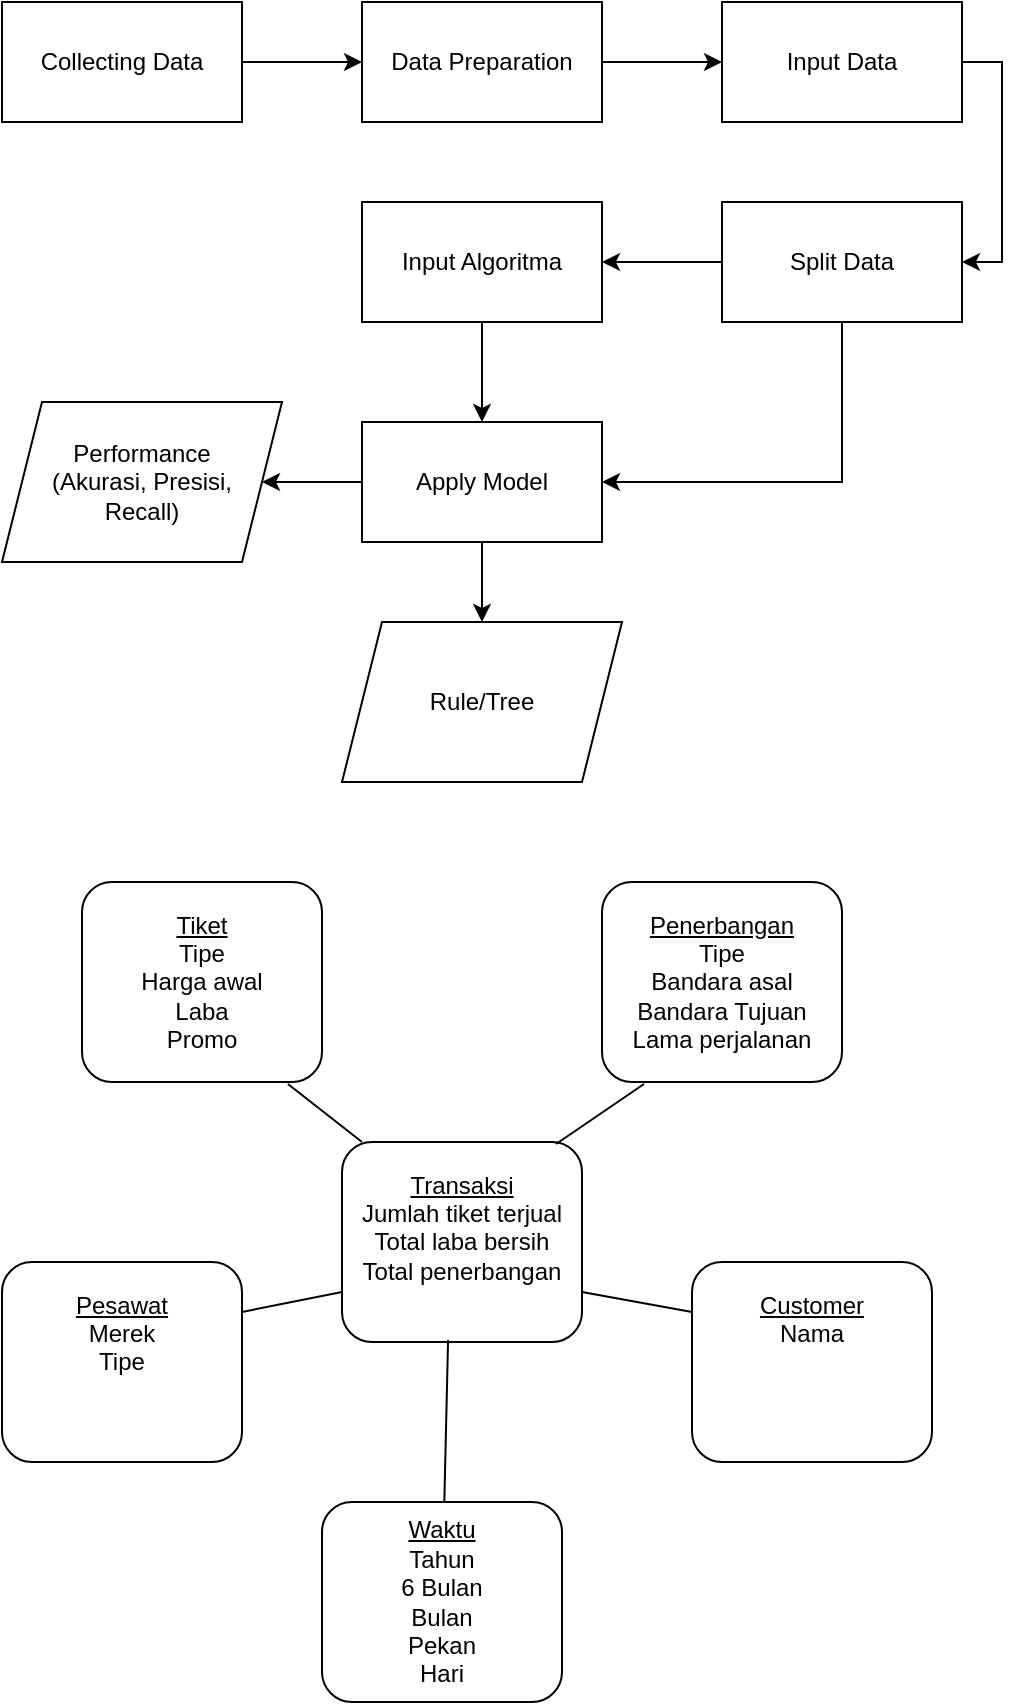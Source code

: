 <mxfile version="14.4.3" type="github" pages="2">
  <diagram id="sJgbd-iAYGsQBNkRijBH" name="Page-1">
    <mxGraphModel dx="1022" dy="443" grid="1" gridSize="10" guides="1" tooltips="1" connect="1" arrows="1" fold="1" page="1" pageScale="1" pageWidth="850" pageHeight="1100" math="0" shadow="0">
      <root>
        <mxCell id="0" />
        <mxCell id="1" parent="0" />
        <mxCell id="SDaMagI271Z8k1Mqg9YS-8" value="" style="edgeStyle=orthogonalEdgeStyle;rounded=0;orthogonalLoop=1;jettySize=auto;html=1;" parent="1" source="SDaMagI271Z8k1Mqg9YS-1" target="SDaMagI271Z8k1Mqg9YS-2" edge="1">
          <mxGeometry relative="1" as="geometry" />
        </mxCell>
        <mxCell id="SDaMagI271Z8k1Mqg9YS-1" value="Collecting Data" style="rounded=0;whiteSpace=wrap;html=1;" parent="1" vertex="1">
          <mxGeometry x="80" y="110" width="120" height="60" as="geometry" />
        </mxCell>
        <mxCell id="SDaMagI271Z8k1Mqg9YS-9" value="" style="edgeStyle=orthogonalEdgeStyle;rounded=0;orthogonalLoop=1;jettySize=auto;html=1;" parent="1" source="SDaMagI271Z8k1Mqg9YS-2" target="SDaMagI271Z8k1Mqg9YS-6" edge="1">
          <mxGeometry relative="1" as="geometry" />
        </mxCell>
        <mxCell id="SDaMagI271Z8k1Mqg9YS-2" value="Data Preparation" style="rounded=0;whiteSpace=wrap;html=1;" parent="1" vertex="1">
          <mxGeometry x="260" y="110" width="120" height="60" as="geometry" />
        </mxCell>
        <mxCell id="SDaMagI271Z8k1Mqg9YS-12" value="" style="edgeStyle=orthogonalEdgeStyle;rounded=0;orthogonalLoop=1;jettySize=auto;html=1;" parent="1" source="SDaMagI271Z8k1Mqg9YS-3" target="SDaMagI271Z8k1Mqg9YS-4" edge="1">
          <mxGeometry relative="1" as="geometry" />
        </mxCell>
        <mxCell id="SDaMagI271Z8k1Mqg9YS-3" value="Input Algoritma" style="rounded=0;whiteSpace=wrap;html=1;" parent="1" vertex="1">
          <mxGeometry x="260" y="210" width="120" height="60" as="geometry" />
        </mxCell>
        <mxCell id="SDaMagI271Z8k1Mqg9YS-15" value="" style="edgeStyle=orthogonalEdgeStyle;rounded=0;orthogonalLoop=1;jettySize=auto;html=1;" parent="1" source="SDaMagI271Z8k1Mqg9YS-4" target="SDaMagI271Z8k1Mqg9YS-5" edge="1">
          <mxGeometry relative="1" as="geometry" />
        </mxCell>
        <mxCell id="SDaMagI271Z8k1Mqg9YS-16" value="" style="edgeStyle=orthogonalEdgeStyle;rounded=0;orthogonalLoop=1;jettySize=auto;html=1;" parent="1" source="SDaMagI271Z8k1Mqg9YS-4" target="SDaMagI271Z8k1Mqg9YS-14" edge="1">
          <mxGeometry relative="1" as="geometry" />
        </mxCell>
        <mxCell id="SDaMagI271Z8k1Mqg9YS-4" value="Apply Model" style="rounded=0;whiteSpace=wrap;html=1;" parent="1" vertex="1">
          <mxGeometry x="260" y="320" width="120" height="60" as="geometry" />
        </mxCell>
        <mxCell id="SDaMagI271Z8k1Mqg9YS-5" value="Rule/Tree" style="shape=parallelogram;perimeter=parallelogramPerimeter;whiteSpace=wrap;html=1;fixedSize=1;" parent="1" vertex="1">
          <mxGeometry x="250" y="420" width="140" height="80" as="geometry" />
        </mxCell>
        <mxCell id="SDaMagI271Z8k1Mqg9YS-10" style="edgeStyle=orthogonalEdgeStyle;rounded=0;orthogonalLoop=1;jettySize=auto;html=1;exitX=1;exitY=0.5;exitDx=0;exitDy=0;entryX=1;entryY=0.5;entryDx=0;entryDy=0;" parent="1" source="SDaMagI271Z8k1Mqg9YS-6" target="SDaMagI271Z8k1Mqg9YS-7" edge="1">
          <mxGeometry relative="1" as="geometry" />
        </mxCell>
        <mxCell id="SDaMagI271Z8k1Mqg9YS-6" value="Input Data" style="rounded=0;whiteSpace=wrap;html=1;" parent="1" vertex="1">
          <mxGeometry x="440" y="110" width="120" height="60" as="geometry" />
        </mxCell>
        <mxCell id="SDaMagI271Z8k1Mqg9YS-11" value="" style="edgeStyle=orthogonalEdgeStyle;rounded=0;orthogonalLoop=1;jettySize=auto;html=1;" parent="1" source="SDaMagI271Z8k1Mqg9YS-7" target="SDaMagI271Z8k1Mqg9YS-3" edge="1">
          <mxGeometry relative="1" as="geometry" />
        </mxCell>
        <mxCell id="SDaMagI271Z8k1Mqg9YS-13" style="edgeStyle=orthogonalEdgeStyle;rounded=0;orthogonalLoop=1;jettySize=auto;html=1;entryX=1;entryY=0.5;entryDx=0;entryDy=0;" parent="1" source="SDaMagI271Z8k1Mqg9YS-7" target="SDaMagI271Z8k1Mqg9YS-4" edge="1">
          <mxGeometry relative="1" as="geometry">
            <Array as="points">
              <mxPoint x="500" y="350" />
            </Array>
          </mxGeometry>
        </mxCell>
        <mxCell id="SDaMagI271Z8k1Mqg9YS-7" value="Split Data" style="rounded=0;whiteSpace=wrap;html=1;" parent="1" vertex="1">
          <mxGeometry x="440" y="210" width="120" height="60" as="geometry" />
        </mxCell>
        <mxCell id="SDaMagI271Z8k1Mqg9YS-14" value="&lt;div&gt;Performance &lt;br&gt;&lt;/div&gt;&lt;div&gt;(Akurasi, Presisi, &lt;br&gt;&lt;/div&gt;&lt;div&gt;Recall)&lt;br&gt;&lt;/div&gt;" style="shape=parallelogram;perimeter=parallelogramPerimeter;whiteSpace=wrap;html=1;fixedSize=1;" parent="1" vertex="1">
          <mxGeometry x="80" y="310" width="140" height="80" as="geometry" />
        </mxCell>
        <mxCell id="1lqsARxqJDtYC3Xfmqz3-13" value="&lt;div&gt;&lt;u&gt;Tiket&lt;/u&gt;&lt;/div&gt;&lt;div&gt;Tipe&lt;br&gt;Harga awal&lt;/div&gt;&lt;div&gt;Laba&lt;/div&gt;&lt;div&gt;Promo&lt;br&gt;&lt;/div&gt;" style="rounded=1;whiteSpace=wrap;html=1;" vertex="1" parent="1">
          <mxGeometry x="120" y="550" width="120" height="100" as="geometry" />
        </mxCell>
        <mxCell id="1lqsARxqJDtYC3Xfmqz3-14" value="&lt;div&gt;&lt;u&gt;Transaksi&lt;/u&gt;&lt;/div&gt;&lt;div&gt;Jumlah tiket terjual&lt;/div&gt;&lt;div&gt;Total laba bersih&lt;/div&gt;&lt;div&gt;Total penerbangan&lt;u&gt;&lt;br&gt;&lt;/u&gt;&lt;/div&gt;&lt;div&gt;&lt;u&gt;&lt;br&gt;&lt;/u&gt;&lt;/div&gt;" style="rounded=1;whiteSpace=wrap;html=1;" vertex="1" parent="1">
          <mxGeometry x="250" y="680" width="120" height="100" as="geometry" />
        </mxCell>
        <mxCell id="1lqsARxqJDtYC3Xfmqz3-15" value="&lt;div&gt;&lt;u&gt;Penerbangan&lt;/u&gt;&lt;/div&gt;&lt;div&gt;Tipe&lt;br&gt;Bandara asal&lt;br&gt;&lt;/div&gt;&lt;div&gt;Bandara Tujuan&lt;br&gt;&lt;/div&gt;&lt;div&gt;Lama perjalanan&lt;br&gt;&lt;/div&gt;" style="rounded=1;whiteSpace=wrap;html=1;" vertex="1" parent="1">
          <mxGeometry x="380" y="550" width="120" height="100" as="geometry" />
        </mxCell>
        <mxCell id="1lqsARxqJDtYC3Xfmqz3-16" value="&lt;div&gt;&lt;u&gt;Pesawat&lt;/u&gt;&lt;/div&gt;&lt;div&gt;Merek&lt;br&gt;Tipe&lt;br&gt;&lt;/div&gt;&lt;div&gt;&lt;br&gt;&lt;/div&gt;&lt;div&gt;&lt;br&gt;&lt;/div&gt;" style="rounded=1;whiteSpace=wrap;html=1;" vertex="1" parent="1">
          <mxGeometry x="80" y="740" width="120" height="100" as="geometry" />
        </mxCell>
        <mxCell id="1lqsARxqJDtYC3Xfmqz3-17" value="&lt;div&gt;&lt;u&gt;Customer&lt;/u&gt;&lt;/div&gt;&lt;div&gt;Nama&lt;br&gt;&lt;br&gt;&lt;/div&gt;&lt;div&gt;&lt;br&gt;&lt;/div&gt;&lt;div&gt;&lt;br&gt;&lt;/div&gt;" style="rounded=1;whiteSpace=wrap;html=1;" vertex="1" parent="1">
          <mxGeometry x="425" y="740" width="120" height="100" as="geometry" />
        </mxCell>
        <mxCell id="1lqsARxqJDtYC3Xfmqz3-18" value="" style="endArrow=none;html=1;exitX=0.858;exitY=1.01;exitDx=0;exitDy=0;exitPerimeter=0;" edge="1" parent="1" source="1lqsARxqJDtYC3Xfmqz3-13">
          <mxGeometry width="50" height="50" relative="1" as="geometry">
            <mxPoint x="200" y="660" as="sourcePoint" />
            <mxPoint x="260" y="680" as="targetPoint" />
          </mxGeometry>
        </mxCell>
        <mxCell id="1lqsARxqJDtYC3Xfmqz3-19" value="" style="endArrow=none;html=1;exitX=1;exitY=0.25;exitDx=0;exitDy=0;entryX=0;entryY=0.75;entryDx=0;entryDy=0;" edge="1" parent="1" source="1lqsARxqJDtYC3Xfmqz3-16" target="1lqsARxqJDtYC3Xfmqz3-14">
          <mxGeometry width="50" height="50" relative="1" as="geometry">
            <mxPoint x="210" y="680" as="sourcePoint" />
            <mxPoint x="260" y="690" as="targetPoint" />
          </mxGeometry>
        </mxCell>
        <mxCell id="1lqsARxqJDtYC3Xfmqz3-20" value="" style="endArrow=none;html=1;entryX=0.892;entryY=0.01;entryDx=0;entryDy=0;exitX=0.175;exitY=1.01;exitDx=0;exitDy=0;exitPerimeter=0;entryPerimeter=0;" edge="1" parent="1" source="1lqsARxqJDtYC3Xfmqz3-15" target="1lqsARxqJDtYC3Xfmqz3-14">
          <mxGeometry width="50" height="50" relative="1" as="geometry">
            <mxPoint x="410" y="660" as="sourcePoint" />
            <mxPoint x="260" y="690" as="targetPoint" />
          </mxGeometry>
        </mxCell>
        <mxCell id="1lqsARxqJDtYC3Xfmqz3-21" value="" style="endArrow=none;html=1;exitX=0;exitY=0.25;exitDx=0;exitDy=0;entryX=1;entryY=0.75;entryDx=0;entryDy=0;" edge="1" parent="1" source="1lqsARxqJDtYC3Xfmqz3-17" target="1lqsARxqJDtYC3Xfmqz3-14">
          <mxGeometry width="50" height="50" relative="1" as="geometry">
            <mxPoint x="220.96" y="809" as="sourcePoint" />
            <mxPoint x="260" y="790" as="targetPoint" />
          </mxGeometry>
        </mxCell>
        <mxCell id="1lqsARxqJDtYC3Xfmqz3-22" value="&lt;div&gt;&lt;u&gt;Waktu&lt;/u&gt;&lt;/div&gt;&lt;div&gt;Tahun&lt;/div&gt;&lt;div&gt;6 Bulan&lt;/div&gt;&lt;div&gt;Bulan&lt;/div&gt;&lt;div&gt;Pekan&lt;/div&gt;&lt;div&gt;Hari&lt;br&gt;&lt;/div&gt;" style="rounded=1;whiteSpace=wrap;html=1;" vertex="1" parent="1">
          <mxGeometry x="240" y="860" width="120" height="100" as="geometry" />
        </mxCell>
        <mxCell id="1lqsARxqJDtYC3Xfmqz3-23" value="" style="endArrow=none;html=1;exitX=0.442;exitY=0.99;exitDx=0;exitDy=0;exitPerimeter=0;" edge="1" parent="1" source="1lqsARxqJDtYC3Xfmqz3-14" target="1lqsARxqJDtYC3Xfmqz3-22">
          <mxGeometry width="50" height="50" relative="1" as="geometry">
            <mxPoint x="400" y="780" as="sourcePoint" />
            <mxPoint x="450" y="730" as="targetPoint" />
          </mxGeometry>
        </mxCell>
      </root>
    </mxGraphModel>
  </diagram>
  <diagram id="NpOCTVQNPIB81dHXjHYH" name="Page-2">
    <mxGraphModel dx="1022" dy="443" grid="1" gridSize="10" guides="1" tooltips="1" connect="1" arrows="1" fold="1" page="1" pageScale="1" pageWidth="850" pageHeight="1100" math="0" shadow="0">
      <root>
        <mxCell id="uZ7orsemY26bYyBi18eU-0" />
        <mxCell id="uZ7orsemY26bYyBi18eU-1" parent="uZ7orsemY26bYyBi18eU-0" />
        <mxCell id="uZ7orsemY26bYyBi18eU-2" value="&lt;div&gt;&lt;u&gt;Tiket&lt;/u&gt;&lt;/div&gt;&lt;div&gt;Tipe&lt;br&gt;Harga awal&lt;/div&gt;&lt;div&gt;Laba&lt;/div&gt;&lt;div&gt;Promo&lt;br&gt;&lt;/div&gt;" style="rounded=1;whiteSpace=wrap;html=1;" vertex="1" parent="uZ7orsemY26bYyBi18eU-1">
          <mxGeometry x="120" y="10" width="120" height="100" as="geometry" />
        </mxCell>
        <mxCell id="uZ7orsemY26bYyBi18eU-3" value="&lt;div&gt;&lt;u&gt;Transaksi&lt;/u&gt;&lt;/div&gt;&lt;div&gt;Jumlah tiket terjual&lt;/div&gt;&lt;div&gt;Total laba bersih&lt;/div&gt;&lt;div&gt;Total penerbangan&lt;u&gt;&lt;br&gt;&lt;/u&gt;&lt;/div&gt;&lt;div&gt;&lt;u&gt;&lt;br&gt;&lt;/u&gt;&lt;/div&gt;" style="rounded=1;whiteSpace=wrap;html=1;" vertex="1" parent="uZ7orsemY26bYyBi18eU-1">
          <mxGeometry x="250" y="140" width="120" height="100" as="geometry" />
        </mxCell>
        <mxCell id="uZ7orsemY26bYyBi18eU-4" value="&lt;div&gt;&lt;u&gt;Penerbangan&lt;/u&gt;&lt;/div&gt;&lt;div&gt;Tipe&lt;br&gt;Bandara asal&lt;br&gt;&lt;/div&gt;&lt;div&gt;Bandara Tujuan&lt;br&gt;&lt;/div&gt;&lt;div&gt;Lama perjalanan&lt;br&gt;&lt;/div&gt;" style="rounded=1;whiteSpace=wrap;html=1;" vertex="1" parent="uZ7orsemY26bYyBi18eU-1">
          <mxGeometry x="380" y="10" width="120" height="100" as="geometry" />
        </mxCell>
        <mxCell id="uZ7orsemY26bYyBi18eU-5" value="&lt;div&gt;&lt;u&gt;Pesawat&lt;/u&gt;&lt;/div&gt;&lt;div&gt;Merek&lt;br&gt;Tipe&lt;br&gt;&lt;/div&gt;&lt;div&gt;&lt;br&gt;&lt;/div&gt;&lt;div&gt;&lt;br&gt;&lt;/div&gt;" style="rounded=1;whiteSpace=wrap;html=1;" vertex="1" parent="uZ7orsemY26bYyBi18eU-1">
          <mxGeometry x="80" y="200" width="120" height="100" as="geometry" />
        </mxCell>
        <mxCell id="uZ7orsemY26bYyBi18eU-6" value="&lt;div&gt;&lt;u&gt;Customer&lt;/u&gt;&lt;/div&gt;&lt;div&gt;Nama&lt;br&gt;&lt;br&gt;&lt;/div&gt;&lt;div&gt;&lt;br&gt;&lt;/div&gt;&lt;div&gt;&lt;br&gt;&lt;/div&gt;" style="rounded=1;whiteSpace=wrap;html=1;" vertex="1" parent="uZ7orsemY26bYyBi18eU-1">
          <mxGeometry x="425" y="200" width="120" height="100" as="geometry" />
        </mxCell>
        <mxCell id="uZ7orsemY26bYyBi18eU-7" value="" style="endArrow=none;html=1;exitX=0.858;exitY=1.01;exitDx=0;exitDy=0;exitPerimeter=0;" edge="1" parent="uZ7orsemY26bYyBi18eU-1" source="uZ7orsemY26bYyBi18eU-2">
          <mxGeometry width="50" height="50" relative="1" as="geometry">
            <mxPoint x="200" y="120" as="sourcePoint" />
            <mxPoint x="260" y="140" as="targetPoint" />
          </mxGeometry>
        </mxCell>
        <mxCell id="uZ7orsemY26bYyBi18eU-8" value="" style="endArrow=none;html=1;exitX=1;exitY=0.25;exitDx=0;exitDy=0;entryX=0;entryY=0.75;entryDx=0;entryDy=0;" edge="1" parent="uZ7orsemY26bYyBi18eU-1" source="uZ7orsemY26bYyBi18eU-5" target="uZ7orsemY26bYyBi18eU-3">
          <mxGeometry width="50" height="50" relative="1" as="geometry">
            <mxPoint x="210" y="140" as="sourcePoint" />
            <mxPoint x="260" y="150" as="targetPoint" />
          </mxGeometry>
        </mxCell>
        <mxCell id="uZ7orsemY26bYyBi18eU-10" value="" style="endArrow=none;html=1;entryX=0.892;entryY=0.01;entryDx=0;entryDy=0;exitX=0.175;exitY=1.01;exitDx=0;exitDy=0;exitPerimeter=0;entryPerimeter=0;" edge="1" parent="uZ7orsemY26bYyBi18eU-1" source="uZ7orsemY26bYyBi18eU-4" target="uZ7orsemY26bYyBi18eU-3">
          <mxGeometry width="50" height="50" relative="1" as="geometry">
            <mxPoint x="410" y="120" as="sourcePoint" />
            <mxPoint x="260" y="150" as="targetPoint" />
          </mxGeometry>
        </mxCell>
        <mxCell id="uZ7orsemY26bYyBi18eU-11" value="" style="endArrow=none;html=1;exitX=0;exitY=0.25;exitDx=0;exitDy=0;entryX=1;entryY=0.75;entryDx=0;entryDy=0;" edge="1" parent="uZ7orsemY26bYyBi18eU-1" source="uZ7orsemY26bYyBi18eU-6" target="uZ7orsemY26bYyBi18eU-3">
          <mxGeometry width="50" height="50" relative="1" as="geometry">
            <mxPoint x="220.96" y="269" as="sourcePoint" />
            <mxPoint x="260" y="250" as="targetPoint" />
          </mxGeometry>
        </mxCell>
        <mxCell id="uZ7orsemY26bYyBi18eU-12" value="&lt;div&gt;&lt;u&gt;Waktu&lt;/u&gt;&lt;/div&gt;&lt;div&gt;Tahun&lt;/div&gt;&lt;div&gt;6 Bulan&lt;/div&gt;&lt;div&gt;Bulan&lt;/div&gt;&lt;div&gt;Pekan&lt;/div&gt;&lt;div&gt;Hari&lt;br&gt;&lt;/div&gt;" style="rounded=1;whiteSpace=wrap;html=1;" vertex="1" parent="uZ7orsemY26bYyBi18eU-1">
          <mxGeometry x="240" y="320" width="120" height="100" as="geometry" />
        </mxCell>
        <mxCell id="uZ7orsemY26bYyBi18eU-16" value="" style="endArrow=none;html=1;exitX=0.442;exitY=0.99;exitDx=0;exitDy=0;exitPerimeter=0;" edge="1" parent="uZ7orsemY26bYyBi18eU-1" source="uZ7orsemY26bYyBi18eU-3" target="uZ7orsemY26bYyBi18eU-12">
          <mxGeometry width="50" height="50" relative="1" as="geometry">
            <mxPoint x="400" y="240" as="sourcePoint" />
            <mxPoint x="450" y="190" as="targetPoint" />
          </mxGeometry>
        </mxCell>
      </root>
    </mxGraphModel>
  </diagram>
</mxfile>
